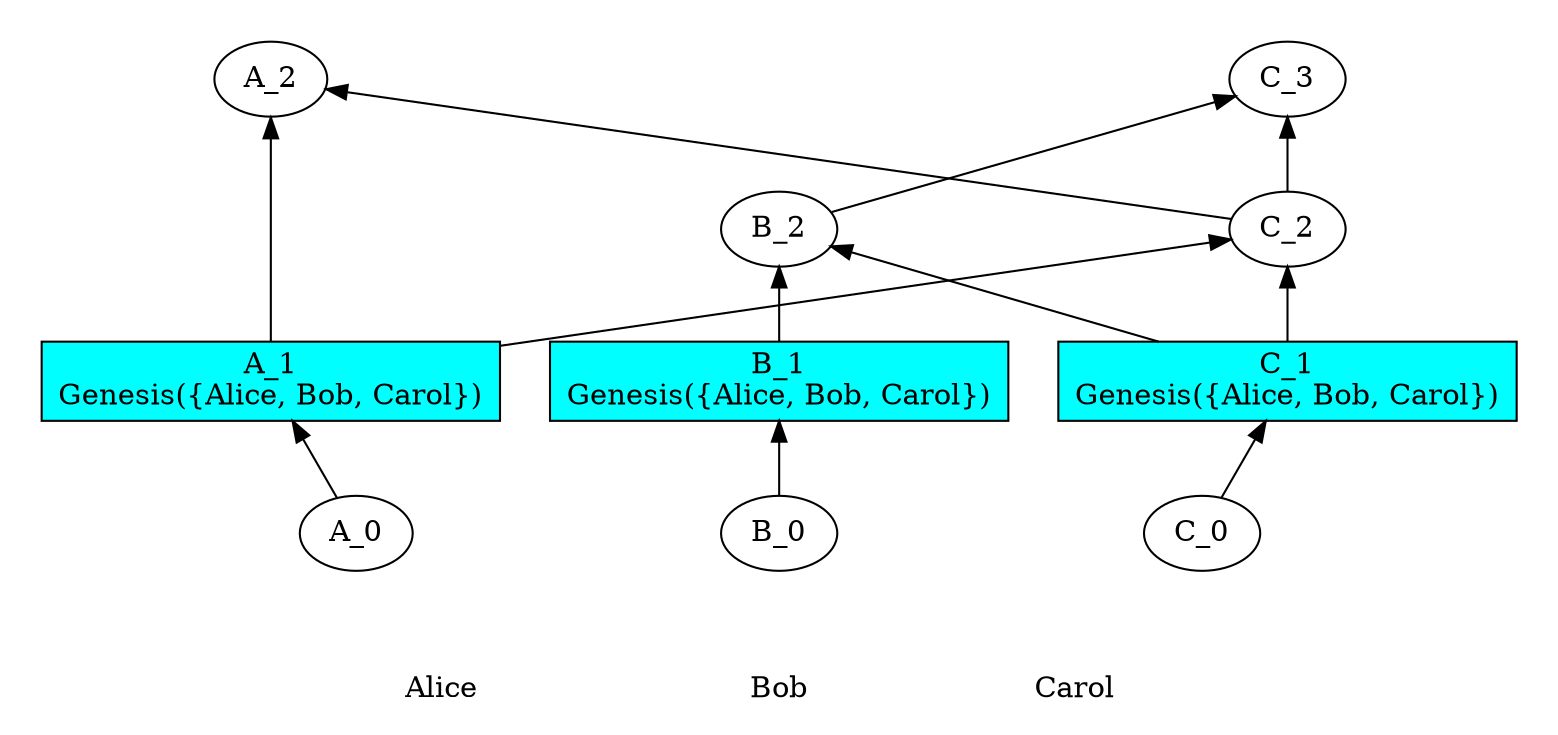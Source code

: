 digraph GossipGraph {
  splines=false
  rankdir=BT
/// our_id: Alice
/// peer_states: {Alice: "PeerState(VOTE|SEND|RECV)", Bob: "PeerState(VOTE|SEND|RECV)", Carol: "PeerState(VOTE|SEND|RECV)"}
/// { 1efae523fa..
/// cause: Observation(Genesis({Alice, Bob, Carol}))
/// interesting_content: []
/// last_ancestors: {Bob: 1}
/// }
/// { 220b113af5..
/// cause: Request
/// interesting_content: []
/// last_ancestors: {Bob: 2, Carol: 1}
/// }
/// { 2f8e74239f..
/// cause: Request
/// interesting_content: []
/// last_ancestors: {Alice: 1, Carol: 2}
/// }
/// { 30d7e4394d..
/// cause: Initial
/// interesting_content: []
/// last_ancestors: {Alice: 0}
/// }
/// { 3fae277c4b..
/// cause: Observation(Genesis({Alice, Bob, Carol}))
/// interesting_content: []
/// last_ancestors: {Alice: 1}
/// }
/// { 59166adc88..
/// cause: Response
/// interesting_content: []
/// last_ancestors: {Alice: 2, Carol: 2}
/// }
/// { c9d0bed02c..
/// cause: Response
/// interesting_content: []
/// last_ancestors: {Alice: 1, Bob: 2, Carol: 3}
/// }
/// { dc8296fe22..
/// cause: Initial
/// interesting_content: []
/// last_ancestors: {Bob: 0}
/// }
/// { f30cb2c50f..
/// cause: Observation(Genesis({Alice, Bob, Carol}))
/// interesting_content: []
/// last_ancestors: {Carol: 1}
/// }
/// { fa13ad61fd..
/// cause: Initial
/// interesting_content: []
/// last_ancestors: {Carol: 0}
/// }
    style=invis
  subgraph cluster_Alice {
    label=Alice
    Alice [style=invis]
    Alice -> "30d7e4394d.." [style=invis]
    "30d7e4394d.." -> "3fae277c4b.." [minlen=1]
    "3fae277c4b.." -> "59166adc88.." [minlen=2]
  }
  "2f8e74239f.." -> "59166adc88.." [constraint=false]

    style=invis
  subgraph cluster_Bob {
    label=Bob
    Bob [style=invis]
    Bob -> "dc8296fe22.." [style=invis]
    "dc8296fe22.." -> "1efae523fa.." [minlen=1]
    "1efae523fa.." -> "220b113af5.." [minlen=1]
  }
  "f30cb2c50f.." -> "220b113af5.." [constraint=false]

    style=invis
  subgraph cluster_Carol {
    label=Carol
    Carol [style=invis]
    Carol -> "fa13ad61fd.." [style=invis]
    "fa13ad61fd.." -> "f30cb2c50f.." [minlen=1]
    "f30cb2c50f.." -> "2f8e74239f.." [minlen=1]
    "2f8e74239f.." -> "c9d0bed02c.." [minlen=1]
  }
  "3fae277c4b.." -> "2f8e74239f.." [constraint=false]
  "220b113af5.." -> "c9d0bed02c.." [constraint=false]

/// meta-vote section
 "1efae523fa.." [fillcolor=white, label="B_1
Genesis({Alice, Bob, Carol})"]
 "1efae523fa.." [shape=rectangle, style=filled, fillcolor=cyan]
 "220b113af5.." [fillcolor=white, label="B_2"]
 "2f8e74239f.." [fillcolor=white, label="C_2"]
 "30d7e4394d.." [fillcolor=white, label="A_0"]
 "3fae277c4b.." [fillcolor=white, label="A_1
Genesis({Alice, Bob, Carol})"]
 "3fae277c4b.." [shape=rectangle, style=filled, fillcolor=cyan]
 "59166adc88.." [fillcolor=white, label="A_2"]
 "c9d0bed02c.." [fillcolor=white, label="C_3"]
 "dc8296fe22.." [fillcolor=white, label="B_0"]
 "f30cb2c50f.." [fillcolor=white, label="C_1
Genesis({Alice, Bob, Carol})"]
 "f30cb2c50f.." [shape=rectangle, style=filled, fillcolor=cyan]
 "fa13ad61fd.." [fillcolor=white, label="C_0"]

  {
    rank=same
    Alice [style=filled, color=white]
    Bob [style=filled, color=white]
    Carol [style=filled, color=white]
  }
  Alice -> Bob -> Carol [style=invis]
}

